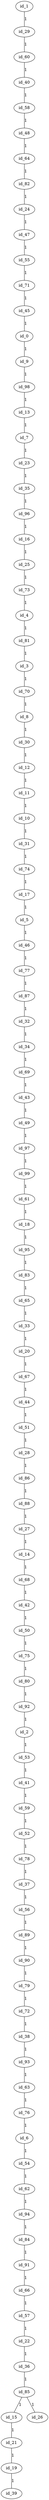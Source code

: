 graph GR{
id_0;
id_1;
id_2;
id_3;
id_4;
id_5;
id_6;
id_7;
id_8;
id_9;
id_10;
id_11;
id_12;
id_13;
id_14;
id_15;
id_16;
id_17;
id_18;
id_19;
id_20;
id_21;
id_22;
id_23;
id_24;
id_25;
id_26;
id_27;
id_28;
id_29;
id_30;
id_31;
id_32;
id_33;
id_34;
id_35;
id_36;
id_37;
id_38;
id_39;
id_40;
id_41;
id_42;
id_43;
id_44;
id_45;
id_46;
id_47;
id_48;
id_49;
id_50;
id_51;
id_52;
id_53;
id_54;
id_55;
id_56;
id_57;
id_58;
id_59;
id_60;
id_61;
id_62;
id_63;
id_64;
id_65;
id_66;
id_67;
id_68;
id_69;
id_70;
id_71;
id_72;
id_73;
id_74;
id_75;
id_76;
id_77;
id_78;
id_79;
id_80;
id_81;
id_82;
id_83;
id_84;
id_85;
id_86;
id_87;
id_88;
id_89;
id_90;
id_91;
id_92;
id_93;
id_94;
id_95;
id_96;
id_97;
id_98;
id_99;
id_1--id_29[label=1];
id_29--id_60[label=1];
id_60--id_40[label=1];
id_40--id_58[label=1];
id_58--id_48[label=1];
id_48--id_64[label=1];
id_64--id_82[label=1];
id_82--id_24[label=1];
id_24--id_47[label=1];
id_47--id_55[label=1];
id_55--id_71[label=1];
id_71--id_45[label=1];
id_45--id_0[label=1];
id_0--id_9[label=1];
id_9--id_98[label=1];
id_98--id_13[label=1];
id_13--id_7[label=1];
id_7--id_23[label=1];
id_23--id_35[label=1];
id_35--id_96[label=1];
id_96--id_16[label=1];
id_16--id_25[label=1];
id_25--id_73[label=1];
id_73--id_4[label=1];
id_4--id_81[label=1];
id_81--id_3[label=1];
id_3--id_70[label=1];
id_70--id_8[label=1];
id_8--id_30[label=1];
id_30--id_12[label=1];
id_12--id_11[label=1];
id_11--id_10[label=1];
id_10--id_31[label=1];
id_31--id_74[label=1];
id_74--id_17[label=1];
id_17--id_5[label=1];
id_5--id_46[label=1];
id_46--id_77[label=1];
id_77--id_87[label=1];
id_87--id_32[label=1];
id_32--id_34[label=1];
id_34--id_69[label=1];
id_69--id_43[label=1];
id_43--id_49[label=1];
id_49--id_97[label=1];
id_97--id_99[label=1];
id_99--id_61[label=1];
id_61--id_18[label=1];
id_18--id_95[label=1];
id_95--id_83[label=1];
id_83--id_65[label=1];
id_65--id_33[label=1];
id_33--id_20[label=1];
id_20--id_67[label=1];
id_67--id_44[label=1];
id_44--id_51[label=1];
id_51--id_28[label=1];
id_28--id_86[label=1];
id_86--id_88[label=1];
id_88--id_27[label=1];
id_27--id_14[label=1];
id_14--id_68[label=1];
id_68--id_42[label=1];
id_42--id_50[label=1];
id_50--id_75[label=1];
id_75--id_80[label=1];
id_80--id_92[label=1];
id_92--id_2[label=1];
id_2--id_53[label=1];
id_53--id_41[label=1];
id_41--id_59[label=1];
id_59--id_52[label=1];
id_52--id_78[label=1];
id_78--id_37[label=1];
id_37--id_56[label=1];
id_56--id_89[label=1];
id_89--id_90[label=1];
id_90--id_79[label=1];
id_79--id_72[label=1];
id_72--id_38[label=1];
id_38--id_93[label=1];
id_93--id_63[label=1];
id_63--id_76[label=1];
id_76--id_6[label=1];
id_6--id_54[label=1];
id_54--id_62[label=1];
id_62--id_94[label=1];
id_94--id_84[label=1];
id_84--id_91[label=1];
id_91--id_66[label=1];
id_66--id_57[label=1];
id_57--id_22[label=1];
id_22--id_36[label=1];
id_36--id_85[label=1];
id_85--id_15[label=1];
id_15--id_21[label=1];
id_21--id_19[label=1];
id_19--id_39[label=1];
id_85--id_26[label=1];
}